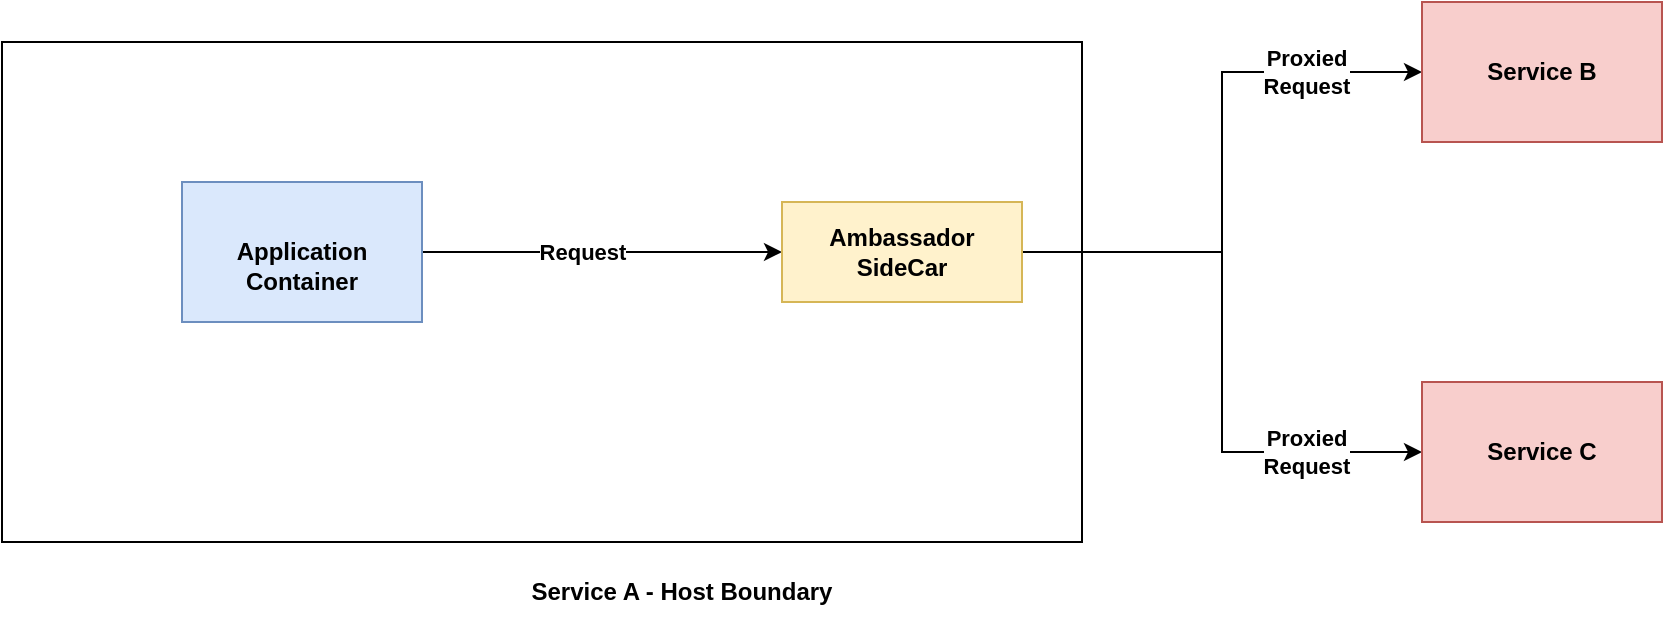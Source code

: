 <mxfile version="17.5.0" type="device"><diagram id="_mhygoWeMIvu02kEmUhT" name="Page-1"><mxGraphModel dx="946" dy="482" grid="1" gridSize="10" guides="1" tooltips="1" connect="1" arrows="1" fold="1" page="1" pageScale="1" pageWidth="827" pageHeight="1169" math="0" shadow="0"><root><mxCell id="0"/><mxCell id="1" parent="0"/><mxCell id="sVGYf2LfiQ5oeFdveKOg-3" style="edgeStyle=orthogonalEdgeStyle;rounded=0;orthogonalLoop=1;jettySize=auto;html=1;entryX=0;entryY=0.5;entryDx=0;entryDy=0;" edge="1" parent="1" source="sVGYf2LfiQ5oeFdveKOg-1" target="sVGYf2LfiQ5oeFdveKOg-2"><mxGeometry relative="1" as="geometry"/></mxCell><mxCell id="sVGYf2LfiQ5oeFdveKOg-8" value="&lt;b&gt;Request&lt;/b&gt;" style="edgeLabel;html=1;align=center;verticalAlign=middle;resizable=0;points=[];" vertex="1" connectable="0" parent="sVGYf2LfiQ5oeFdveKOg-3"><mxGeometry x="-0.211" y="-2" relative="1" as="geometry"><mxPoint x="9" y="-2" as="offset"/></mxGeometry></mxCell><mxCell id="sVGYf2LfiQ5oeFdveKOg-1" value="&lt;b&gt;&lt;br&gt;Application &lt;br&gt;Container&lt;/b&gt;" style="rounded=0;whiteSpace=wrap;html=1;fillColor=#dae8fc;strokeColor=#6c8ebf;" vertex="1" parent="1"><mxGeometry x="200" y="140" width="120" height="70" as="geometry"/></mxCell><mxCell id="sVGYf2LfiQ5oeFdveKOg-16" style="edgeStyle=orthogonalEdgeStyle;rounded=0;orthogonalLoop=1;jettySize=auto;html=1;entryX=0;entryY=0.5;entryDx=0;entryDy=0;" edge="1" parent="1" source="sVGYf2LfiQ5oeFdveKOg-2" target="sVGYf2LfiQ5oeFdveKOg-14"><mxGeometry relative="1" as="geometry"/></mxCell><mxCell id="sVGYf2LfiQ5oeFdveKOg-18" value="&lt;b&gt;Proxied &lt;br&gt;Request&lt;/b&gt;" style="edgeLabel;html=1;align=center;verticalAlign=middle;resizable=0;points=[];" vertex="1" connectable="0" parent="sVGYf2LfiQ5oeFdveKOg-16"><mxGeometry x="0.6" relative="1" as="geometry"><mxPoint as="offset"/></mxGeometry></mxCell><mxCell id="sVGYf2LfiQ5oeFdveKOg-17" style="edgeStyle=orthogonalEdgeStyle;rounded=0;orthogonalLoop=1;jettySize=auto;html=1;entryX=0;entryY=0.5;entryDx=0;entryDy=0;" edge="1" parent="1" source="sVGYf2LfiQ5oeFdveKOg-2" target="sVGYf2LfiQ5oeFdveKOg-15"><mxGeometry relative="1" as="geometry"/></mxCell><mxCell id="sVGYf2LfiQ5oeFdveKOg-19" value="&lt;b&gt;Proxied&lt;br&gt;Request&lt;/b&gt;" style="edgeLabel;html=1;align=center;verticalAlign=middle;resizable=0;points=[];" vertex="1" connectable="0" parent="sVGYf2LfiQ5oeFdveKOg-17"><mxGeometry x="0.613" y="4" relative="1" as="geometry"><mxPoint y="4" as="offset"/></mxGeometry></mxCell><mxCell id="sVGYf2LfiQ5oeFdveKOg-2" value="&lt;b&gt;Ambassador&lt;br&gt;SideCar&lt;/b&gt;" style="rounded=0;whiteSpace=wrap;html=1;fillColor=#fff2cc;strokeColor=#d6b656;" vertex="1" parent="1"><mxGeometry x="500" y="150" width="120" height="50" as="geometry"/></mxCell><mxCell id="sVGYf2LfiQ5oeFdveKOg-13" value="" style="rounded=0;whiteSpace=wrap;html=1;fillColor=none;" vertex="1" parent="1"><mxGeometry x="110" y="70" width="540" height="250" as="geometry"/></mxCell><mxCell id="sVGYf2LfiQ5oeFdveKOg-14" value="&lt;b&gt;Service B&lt;/b&gt;" style="rounded=0;whiteSpace=wrap;html=1;fillColor=#f8cecc;strokeColor=#b85450;" vertex="1" parent="1"><mxGeometry x="820" y="50" width="120" height="70" as="geometry"/></mxCell><mxCell id="sVGYf2LfiQ5oeFdveKOg-15" value="&lt;b&gt;Service C&lt;/b&gt;" style="rounded=0;whiteSpace=wrap;html=1;fillColor=#f8cecc;strokeColor=#b85450;" vertex="1" parent="1"><mxGeometry x="820" y="240" width="120" height="70" as="geometry"/></mxCell><mxCell id="sVGYf2LfiQ5oeFdveKOg-20" value="&lt;b&gt;Service A - Host Boundary&lt;/b&gt;" style="text;html=1;strokeColor=none;fillColor=none;align=center;verticalAlign=middle;whiteSpace=wrap;rounded=0;" vertex="1" parent="1"><mxGeometry x="370" y="330" width="160" height="30" as="geometry"/></mxCell></root></mxGraphModel></diagram></mxfile>